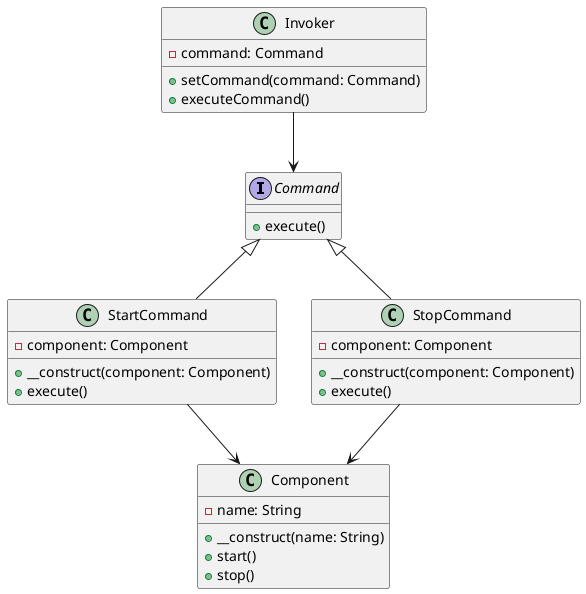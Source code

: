 @startuml
interface Command {
    +execute()
}

class StartCommand {
    -component: Component
    +__construct(component: Component)
    +execute()
}

class StopCommand {
    -component: Component
    +__construct(component: Component)
    +execute()
}

class Component {
    -name: String
    +__construct(name: String)
    +start()
    +stop()
}

class Invoker {
    -command: Command
    +setCommand(command: Command)
    +executeCommand()
}

Command <|-- StartCommand
Command <|-- StopCommand
StartCommand --> Component
StopCommand --> Component
Invoker --> Command
@enduml